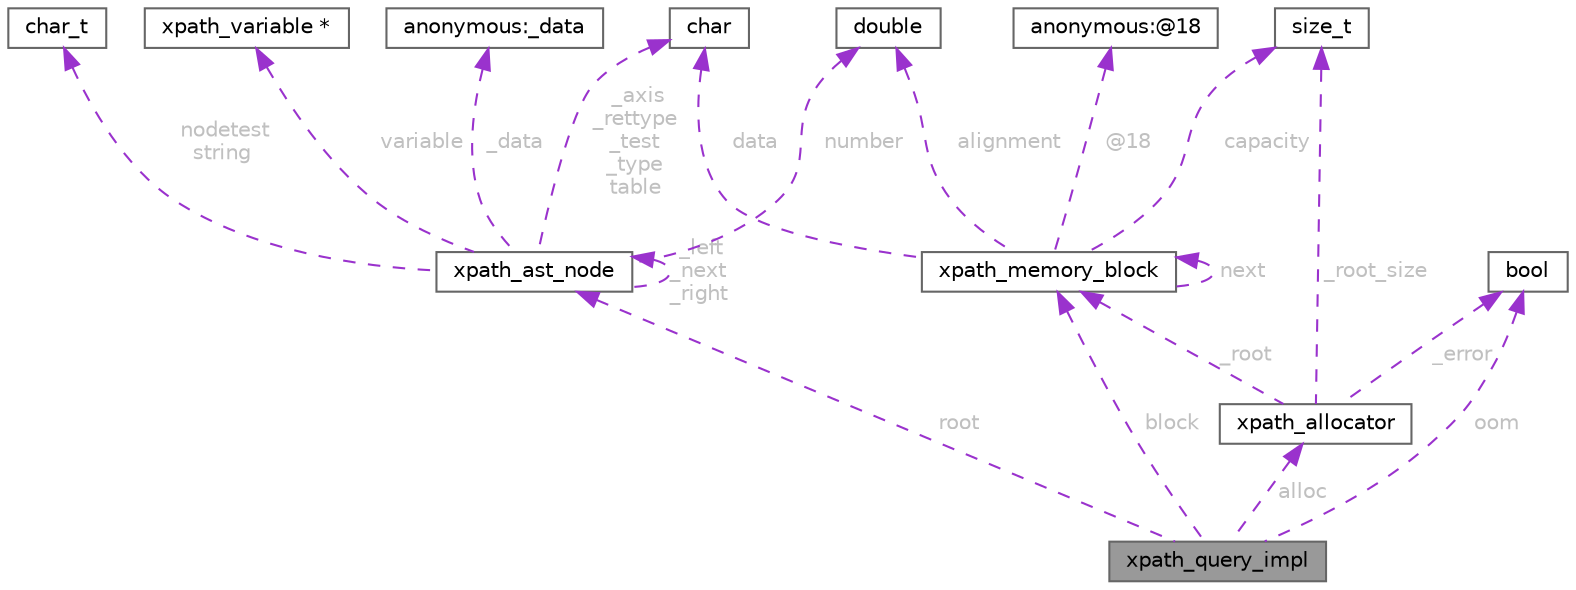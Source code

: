 digraph "xpath_query_impl"
{
 // INTERACTIVE_SVG=YES
 // LATEX_PDF_SIZE
  bgcolor="transparent";
  edge [fontname=Helvetica,fontsize=10,labelfontname=Helvetica,labelfontsize=10];
  node [fontname=Helvetica,fontsize=10,shape=box,height=0.2,width=0.4];
  Node1 [id="Node000001",label="xpath_query_impl",height=0.2,width=0.4,color="gray40", fillcolor="grey60", style="filled", fontcolor="black",tooltip=" "];
  Node2 -> Node1 [id="edge1_Node000001_Node000002",dir="back",color="darkorchid3",style="dashed",tooltip=" ",label=" root",fontcolor="grey" ];
  Node2 [id="Node000002",label="xpath_ast_node",height=0.2,width=0.4,color="gray40", fillcolor="white", style="filled",URL="$d3/dc5/classxpath__ast__node.html",tooltip=" "];
  Node3 -> Node2 [id="edge2_Node000002_Node000003",dir="back",color="darkorchid3",style="dashed",tooltip=" ",label=" _axis\n_rettype\n_test\n_type\ntable",fontcolor="grey" ];
  Node3 [id="Node000003",label="char",height=0.2,width=0.4,color="gray40", fillcolor="white", style="filled",tooltip=" "];
  Node2 -> Node2 [id="edge3_Node000002_Node000002",dir="back",color="darkorchid3",style="dashed",tooltip=" ",label=" _left\n_next\n_right",fontcolor="grey" ];
  Node4 -> Node2 [id="edge4_Node000002_Node000004",dir="back",color="darkorchid3",style="dashed",tooltip=" ",label=" nodetest\nstring",fontcolor="grey" ];
  Node4 [id="Node000004",label="char_t",height=0.2,width=0.4,color="gray40", fillcolor="white", style="filled",tooltip=" "];
  Node5 -> Node2 [id="edge5_Node000002_Node000005",dir="back",color="darkorchid3",style="dashed",tooltip=" ",label=" number",fontcolor="grey" ];
  Node5 [id="Node000005",label="double",height=0.2,width=0.4,color="gray40", fillcolor="white", style="filled",tooltip=" "];
  Node6 -> Node2 [id="edge6_Node000002_Node000006",dir="back",color="darkorchid3",style="dashed",tooltip=" ",label=" variable",fontcolor="grey" ];
  Node6 [id="Node000006",label="xpath_variable *",height=0.2,width=0.4,color="gray40", fillcolor="white", style="filled",tooltip=" "];
  Node7 -> Node2 [id="edge7_Node000002_Node000007",dir="back",color="darkorchid3",style="dashed",tooltip=" ",label=" _data",fontcolor="grey" ];
  Node7 [id="Node000007",label="anonymous:_data",height=0.2,width=0.4,color="gray40", fillcolor="white", style="filled",tooltip=" "];
  Node8 -> Node1 [id="edge8_Node000001_Node000008",dir="back",color="darkorchid3",style="dashed",tooltip=" ",label=" alloc",fontcolor="grey" ];
  Node8 [id="Node000008",label="xpath_allocator",height=0.2,width=0.4,color="gray40", fillcolor="white", style="filled",URL="$d3/d89/structxpath__allocator.html",tooltip=" "];
  Node9 -> Node8 [id="edge9_Node000008_Node000009",dir="back",color="darkorchid3",style="dashed",tooltip=" ",label=" _root",fontcolor="grey" ];
  Node9 [id="Node000009",label="xpath_memory_block",height=0.2,width=0.4,color="gray40", fillcolor="white", style="filled",URL="$d0/d13/structxpath__memory__block.html",tooltip=" "];
  Node9 -> Node9 [id="edge10_Node000009_Node000009",dir="back",color="darkorchid3",style="dashed",tooltip=" ",label=" next",fontcolor="grey" ];
  Node10 -> Node9 [id="edge11_Node000009_Node000010",dir="back",color="darkorchid3",style="dashed",tooltip=" ",label=" capacity",fontcolor="grey" ];
  Node10 [id="Node000010",label="size_t",height=0.2,width=0.4,color="gray40", fillcolor="white", style="filled",tooltip=" "];
  Node3 -> Node9 [id="edge12_Node000009_Node000003",dir="back",color="darkorchid3",style="dashed",tooltip=" ",label=" data",fontcolor="grey" ];
  Node5 -> Node9 [id="edge13_Node000009_Node000005",dir="back",color="darkorchid3",style="dashed",tooltip=" ",label=" alignment",fontcolor="grey" ];
  Node11 -> Node9 [id="edge14_Node000009_Node000011",dir="back",color="darkorchid3",style="dashed",tooltip=" ",label=" @18",fontcolor="grey" ];
  Node11 [id="Node000011",label="anonymous:@18",height=0.2,width=0.4,color="gray40", fillcolor="white", style="filled",tooltip=" "];
  Node10 -> Node8 [id="edge15_Node000008_Node000010",dir="back",color="darkorchid3",style="dashed",tooltip=" ",label=" _root_size",fontcolor="grey" ];
  Node12 -> Node8 [id="edge16_Node000008_Node000012",dir="back",color="darkorchid3",style="dashed",tooltip=" ",label=" _error",fontcolor="grey" ];
  Node12 [id="Node000012",label="bool",height=0.2,width=0.4,color="gray40", fillcolor="white", style="filled",tooltip=" "];
  Node9 -> Node1 [id="edge17_Node000001_Node000009",dir="back",color="darkorchid3",style="dashed",tooltip=" ",label=" block",fontcolor="grey" ];
  Node12 -> Node1 [id="edge18_Node000001_Node000012",dir="back",color="darkorchid3",style="dashed",tooltip=" ",label=" oom",fontcolor="grey" ];
}
